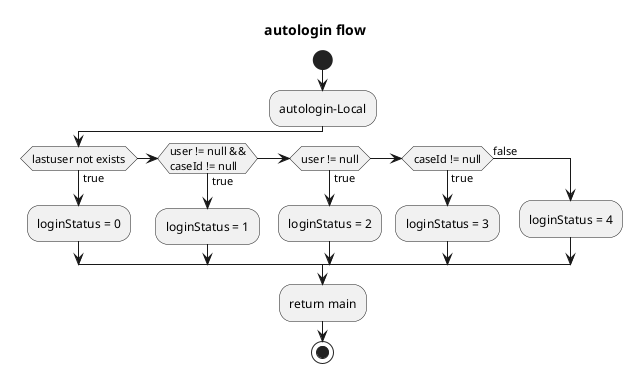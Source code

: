 @startuml
title autologin flow

start

:autologin-Local;

if (lastuser not exists) then (true)
    :loginStatus = 0;
else if (user != null &&
caseId != null) then (true)
    :loginStatus = 1;
else if (user != null) then (true)
    :loginStatus = 2;
else if (caseId != null) then (true)
    :loginStatus = 3;
else (false)
    :loginStatus = 4;
endif

:return main;

stop

@enduml

